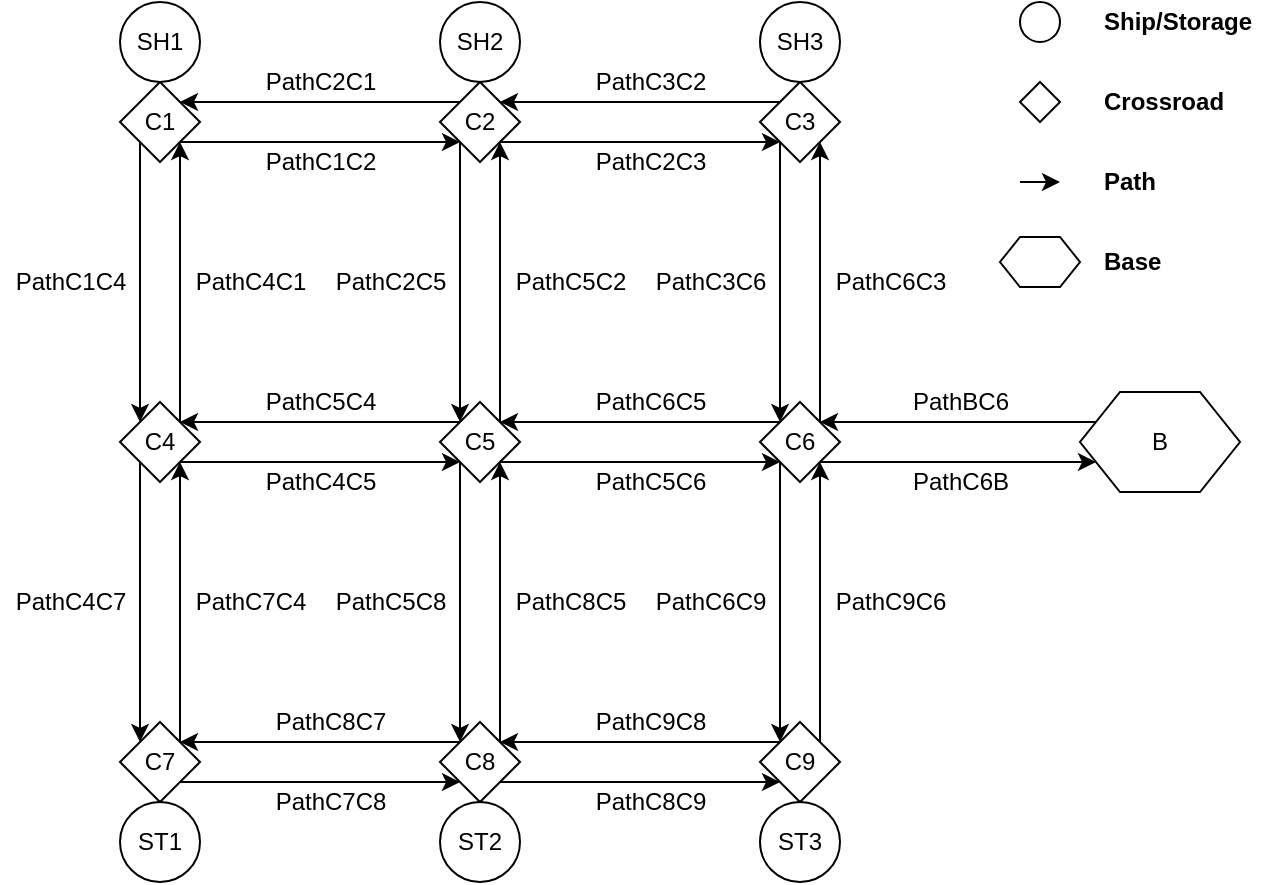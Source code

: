 <mxfile version="12.2.9" type="device" pages="1"><diagram id="EuggcHw1uNukxYgp6Ei6" name="Page-1"><mxGraphModel dx="1185" dy="629" grid="1" gridSize="10" guides="1" tooltips="1" connect="1" arrows="1" fold="1" page="1" pageScale="1" pageWidth="827" pageHeight="1169" math="0" shadow="0"><root><mxCell id="0"/><mxCell id="1" parent="0"/><mxCell id="qjki3XGsRk4dwLvVFwed-1" value="SH2" style="ellipse;whiteSpace=wrap;html=1;aspect=fixed;" vertex="1" parent="1"><mxGeometry x="280" y="160" width="40" height="40" as="geometry"/></mxCell><mxCell id="qjki3XGsRk4dwLvVFwed-36" style="edgeStyle=orthogonalEdgeStyle;rounded=0;orthogonalLoop=1;jettySize=auto;html=1;exitX=1;exitY=1;exitDx=0;exitDy=0;entryX=0;entryY=1;entryDx=0;entryDy=0;" edge="1" parent="1" source="qjki3XGsRk4dwLvVFwed-2" target="qjki3XGsRk4dwLvVFwed-14"><mxGeometry relative="1" as="geometry"/></mxCell><mxCell id="qjki3XGsRk4dwLvVFwed-43" style="edgeStyle=orthogonalEdgeStyle;rounded=0;orthogonalLoop=1;jettySize=auto;html=1;exitX=0;exitY=1;exitDx=0;exitDy=0;entryX=0;entryY=0;entryDx=0;entryDy=0;" edge="1" parent="1" source="qjki3XGsRk4dwLvVFwed-2" target="qjki3XGsRk4dwLvVFwed-26"><mxGeometry relative="1" as="geometry"/></mxCell><mxCell id="qjki3XGsRk4dwLvVFwed-55" style="edgeStyle=orthogonalEdgeStyle;rounded=0;orthogonalLoop=1;jettySize=auto;html=1;exitX=0;exitY=0;exitDx=0;exitDy=0;entryX=1;entryY=0;entryDx=0;entryDy=0;" edge="1" parent="1" source="qjki3XGsRk4dwLvVFwed-2" target="qjki3XGsRk4dwLvVFwed-15"><mxGeometry relative="1" as="geometry"/></mxCell><mxCell id="qjki3XGsRk4dwLvVFwed-2" value="C2" style="rhombus;whiteSpace=wrap;html=1;" vertex="1" parent="1"><mxGeometry x="280" y="200" width="40" height="40" as="geometry"/></mxCell><mxCell id="qjki3XGsRk4dwLvVFwed-3" value="" style="ellipse;whiteSpace=wrap;html=1;aspect=fixed;fontStyle=1" vertex="1" parent="1"><mxGeometry x="570" y="160" width="20" height="20" as="geometry"/></mxCell><mxCell id="qjki3XGsRk4dwLvVFwed-7" value="" style="rhombus;whiteSpace=wrap;html=1;fontStyle=1" vertex="1" parent="1"><mxGeometry x="570" y="200" width="20" height="20" as="geometry"/></mxCell><mxCell id="qjki3XGsRk4dwLvVFwed-8" value="Crossroad" style="text;html=1;align=left;verticalAlign=middle;resizable=0;points=[];;autosize=1;fontStyle=1" vertex="1" parent="1"><mxGeometry x="610" y="200" width="80" height="20" as="geometry"/></mxCell><mxCell id="qjki3XGsRk4dwLvVFwed-9" value="" style="endArrow=classic;html=1;fontStyle=1" edge="1" parent="1"><mxGeometry width="50" height="50" relative="1" as="geometry"><mxPoint x="570" y="250" as="sourcePoint"/><mxPoint x="590" y="250" as="targetPoint"/></mxGeometry></mxCell><mxCell id="qjki3XGsRk4dwLvVFwed-10" value="Path" style="text;html=1;align=left;verticalAlign=middle;resizable=0;points=[];;autosize=1;fontStyle=1" vertex="1" parent="1"><mxGeometry x="610" y="240" width="40" height="20" as="geometry"/></mxCell><mxCell id="qjki3XGsRk4dwLvVFwed-13" value="Ship/Storage" style="text;html=1;align=left;verticalAlign=middle;resizable=0;points=[];;autosize=1;fontStyle=1" vertex="1" parent="1"><mxGeometry x="610" y="160" width="90" height="20" as="geometry"/></mxCell><mxCell id="qjki3XGsRk4dwLvVFwed-37" style="edgeStyle=orthogonalEdgeStyle;rounded=0;orthogonalLoop=1;jettySize=auto;html=1;exitX=0;exitY=1;exitDx=0;exitDy=0;entryX=0;entryY=0;entryDx=0;entryDy=0;" edge="1" parent="1" source="qjki3XGsRk4dwLvVFwed-14" target="qjki3XGsRk4dwLvVFwed-27"><mxGeometry relative="1" as="geometry"/></mxCell><mxCell id="qjki3XGsRk4dwLvVFwed-58" style="edgeStyle=orthogonalEdgeStyle;rounded=0;orthogonalLoop=1;jettySize=auto;html=1;exitX=0;exitY=0;exitDx=0;exitDy=0;entryX=1;entryY=0;entryDx=0;entryDy=0;" edge="1" parent="1" source="qjki3XGsRk4dwLvVFwed-14" target="qjki3XGsRk4dwLvVFwed-2"><mxGeometry relative="1" as="geometry"/></mxCell><mxCell id="qjki3XGsRk4dwLvVFwed-14" value="C3" style="rhombus;whiteSpace=wrap;html=1;" vertex="1" parent="1"><mxGeometry x="440" y="200" width="40" height="40" as="geometry"/></mxCell><mxCell id="qjki3XGsRk4dwLvVFwed-35" style="edgeStyle=orthogonalEdgeStyle;rounded=0;orthogonalLoop=1;jettySize=auto;html=1;exitX=1;exitY=1;exitDx=0;exitDy=0;entryX=0;entryY=1;entryDx=0;entryDy=0;" edge="1" parent="1" source="qjki3XGsRk4dwLvVFwed-15" target="qjki3XGsRk4dwLvVFwed-2"><mxGeometry relative="1" as="geometry"/></mxCell><mxCell id="qjki3XGsRk4dwLvVFwed-54" style="edgeStyle=orthogonalEdgeStyle;rounded=0;orthogonalLoop=1;jettySize=auto;html=1;exitX=0;exitY=1;exitDx=0;exitDy=0;entryX=0;entryY=0;entryDx=0;entryDy=0;" edge="1" parent="1" source="qjki3XGsRk4dwLvVFwed-15" target="qjki3XGsRk4dwLvVFwed-25"><mxGeometry relative="1" as="geometry"/></mxCell><mxCell id="qjki3XGsRk4dwLvVFwed-15" value="C1" style="rhombus;whiteSpace=wrap;html=1;" vertex="1" parent="1"><mxGeometry x="120" y="200" width="40" height="40" as="geometry"/></mxCell><mxCell id="qjki3XGsRk4dwLvVFwed-16" value="SH1" style="ellipse;whiteSpace=wrap;html=1;aspect=fixed;" vertex="1" parent="1"><mxGeometry x="120" y="160" width="40" height="40" as="geometry"/></mxCell><mxCell id="qjki3XGsRk4dwLvVFwed-17" value="SH3" style="ellipse;whiteSpace=wrap;html=1;aspect=fixed;" vertex="1" parent="1"><mxGeometry x="440" y="160" width="40" height="40" as="geometry"/></mxCell><mxCell id="qjki3XGsRk4dwLvVFwed-19" value="ST1" style="ellipse;whiteSpace=wrap;html=1;aspect=fixed;direction=south;" vertex="1" parent="1"><mxGeometry x="120" y="560" width="40" height="40" as="geometry"/></mxCell><mxCell id="qjki3XGsRk4dwLvVFwed-20" value="ST2" style="ellipse;whiteSpace=wrap;html=1;aspect=fixed;" vertex="1" parent="1"><mxGeometry x="280" y="560" width="40" height="40" as="geometry"/></mxCell><mxCell id="qjki3XGsRk4dwLvVFwed-21" value="ST3" style="ellipse;whiteSpace=wrap;html=1;aspect=fixed;" vertex="1" parent="1"><mxGeometry x="440" y="560" width="40" height="40" as="geometry"/></mxCell><mxCell id="qjki3XGsRk4dwLvVFwed-40" style="edgeStyle=orthogonalEdgeStyle;rounded=0;orthogonalLoop=1;jettySize=auto;html=1;exitX=0;exitY=0;exitDx=0;exitDy=0;entryX=1;entryY=0;entryDx=0;entryDy=0;" edge="1" parent="1" source="qjki3XGsRk4dwLvVFwed-22" target="qjki3XGsRk4dwLvVFwed-24"><mxGeometry relative="1" as="geometry"/></mxCell><mxCell id="qjki3XGsRk4dwLvVFwed-50" style="edgeStyle=orthogonalEdgeStyle;rounded=0;orthogonalLoop=1;jettySize=auto;html=1;exitX=1;exitY=1;exitDx=0;exitDy=0;entryX=0;entryY=1;entryDx=0;entryDy=0;" edge="1" parent="1" source="qjki3XGsRk4dwLvVFwed-22" target="qjki3XGsRk4dwLvVFwed-23"><mxGeometry relative="1" as="geometry"/></mxCell><mxCell id="qjki3XGsRk4dwLvVFwed-59" style="edgeStyle=orthogonalEdgeStyle;rounded=0;orthogonalLoop=1;jettySize=auto;html=1;exitX=1;exitY=0;exitDx=0;exitDy=0;entryX=1;entryY=1;entryDx=0;entryDy=0;" edge="1" parent="1" source="qjki3XGsRk4dwLvVFwed-22" target="qjki3XGsRk4dwLvVFwed-26"><mxGeometry relative="1" as="geometry"/></mxCell><mxCell id="qjki3XGsRk4dwLvVFwed-22" value="C8" style="rhombus;whiteSpace=wrap;html=1;" vertex="1" parent="1"><mxGeometry x="280" y="520" width="40" height="40" as="geometry"/></mxCell><mxCell id="qjki3XGsRk4dwLvVFwed-39" style="edgeStyle=orthogonalEdgeStyle;rounded=0;orthogonalLoop=1;jettySize=auto;html=1;exitX=0;exitY=0;exitDx=0;exitDy=0;entryX=1;entryY=0;entryDx=0;entryDy=0;" edge="1" parent="1" source="qjki3XGsRk4dwLvVFwed-23" target="qjki3XGsRk4dwLvVFwed-22"><mxGeometry relative="1" as="geometry"/></mxCell><mxCell id="qjki3XGsRk4dwLvVFwed-60" style="edgeStyle=orthogonalEdgeStyle;rounded=0;orthogonalLoop=1;jettySize=auto;html=1;exitX=1;exitY=0;exitDx=0;exitDy=0;entryX=1;entryY=1;entryDx=0;entryDy=0;" edge="1" parent="1" source="qjki3XGsRk4dwLvVFwed-23" target="qjki3XGsRk4dwLvVFwed-27"><mxGeometry relative="1" as="geometry"/></mxCell><mxCell id="qjki3XGsRk4dwLvVFwed-23" value="C9" style="rhombus;whiteSpace=wrap;html=1;" vertex="1" parent="1"><mxGeometry x="440" y="520" width="40" height="40" as="geometry"/></mxCell><mxCell id="qjki3XGsRk4dwLvVFwed-41" style="edgeStyle=orthogonalEdgeStyle;rounded=0;orthogonalLoop=1;jettySize=auto;html=1;exitX=1;exitY=0;exitDx=0;exitDy=0;entryX=1;entryY=1;entryDx=0;entryDy=0;" edge="1" parent="1" source="qjki3XGsRk4dwLvVFwed-24" target="qjki3XGsRk4dwLvVFwed-25"><mxGeometry relative="1" as="geometry"/></mxCell><mxCell id="qjki3XGsRk4dwLvVFwed-97" style="edgeStyle=orthogonalEdgeStyle;rounded=0;orthogonalLoop=1;jettySize=auto;html=1;exitX=1;exitY=1;exitDx=0;exitDy=0;entryX=0;entryY=1;entryDx=0;entryDy=0;" edge="1" parent="1" source="qjki3XGsRk4dwLvVFwed-24" target="qjki3XGsRk4dwLvVFwed-22"><mxGeometry relative="1" as="geometry"/></mxCell><mxCell id="qjki3XGsRk4dwLvVFwed-24" value="C7" style="rhombus;whiteSpace=wrap;html=1;" vertex="1" parent="1"><mxGeometry x="120" y="520" width="40" height="40" as="geometry"/></mxCell><mxCell id="qjki3XGsRk4dwLvVFwed-42" style="edgeStyle=orthogonalEdgeStyle;rounded=0;orthogonalLoop=1;jettySize=auto;html=1;exitX=1;exitY=0;exitDx=0;exitDy=0;entryX=1;entryY=1;entryDx=0;entryDy=0;" edge="1" parent="1" source="qjki3XGsRk4dwLvVFwed-25" target="qjki3XGsRk4dwLvVFwed-15"><mxGeometry relative="1" as="geometry"/></mxCell><mxCell id="qjki3XGsRk4dwLvVFwed-47" style="edgeStyle=orthogonalEdgeStyle;rounded=0;orthogonalLoop=1;jettySize=auto;html=1;exitX=1;exitY=1;exitDx=0;exitDy=0;entryX=0;entryY=1;entryDx=0;entryDy=0;" edge="1" parent="1" source="qjki3XGsRk4dwLvVFwed-25" target="qjki3XGsRk4dwLvVFwed-26"><mxGeometry relative="1" as="geometry"/></mxCell><mxCell id="qjki3XGsRk4dwLvVFwed-53" style="edgeStyle=orthogonalEdgeStyle;rounded=0;orthogonalLoop=1;jettySize=auto;html=1;exitX=0;exitY=1;exitDx=0;exitDy=0;entryX=0;entryY=0;entryDx=0;entryDy=0;" edge="1" parent="1" source="qjki3XGsRk4dwLvVFwed-25" target="qjki3XGsRk4dwLvVFwed-24"><mxGeometry relative="1" as="geometry"/></mxCell><mxCell id="qjki3XGsRk4dwLvVFwed-25" value="C4" style="rhombus;whiteSpace=wrap;html=1;" vertex="1" parent="1"><mxGeometry x="120" y="360" width="40" height="40" as="geometry"/></mxCell><mxCell id="qjki3XGsRk4dwLvVFwed-44" style="edgeStyle=orthogonalEdgeStyle;rounded=0;orthogonalLoop=1;jettySize=auto;html=1;exitX=0;exitY=1;exitDx=0;exitDy=0;entryX=0;entryY=0;entryDx=0;entryDy=0;" edge="1" parent="1" source="qjki3XGsRk4dwLvVFwed-26" target="qjki3XGsRk4dwLvVFwed-22"><mxGeometry relative="1" as="geometry"/></mxCell><mxCell id="qjki3XGsRk4dwLvVFwed-45" style="edgeStyle=orthogonalEdgeStyle;rounded=0;orthogonalLoop=1;jettySize=auto;html=1;exitX=0;exitY=0;exitDx=0;exitDy=0;entryX=1;entryY=0;entryDx=0;entryDy=0;" edge="1" parent="1" source="qjki3XGsRk4dwLvVFwed-26" target="qjki3XGsRk4dwLvVFwed-25"><mxGeometry relative="1" as="geometry"/></mxCell><mxCell id="qjki3XGsRk4dwLvVFwed-46" style="edgeStyle=orthogonalEdgeStyle;rounded=0;orthogonalLoop=1;jettySize=auto;html=1;exitX=1;exitY=1;exitDx=0;exitDy=0;entryX=0;entryY=1;entryDx=0;entryDy=0;" edge="1" parent="1" source="qjki3XGsRk4dwLvVFwed-26" target="qjki3XGsRk4dwLvVFwed-27"><mxGeometry relative="1" as="geometry"/></mxCell><mxCell id="qjki3XGsRk4dwLvVFwed-63" style="edgeStyle=orthogonalEdgeStyle;rounded=0;orthogonalLoop=1;jettySize=auto;html=1;exitX=1;exitY=0;exitDx=0;exitDy=0;entryX=1;entryY=1;entryDx=0;entryDy=0;" edge="1" parent="1" source="qjki3XGsRk4dwLvVFwed-26" target="qjki3XGsRk4dwLvVFwed-2"><mxGeometry relative="1" as="geometry"/></mxCell><mxCell id="qjki3XGsRk4dwLvVFwed-26" value="C5" style="rhombus;whiteSpace=wrap;html=1;" vertex="1" parent="1"><mxGeometry x="280" y="360" width="40" height="40" as="geometry"/></mxCell><mxCell id="qjki3XGsRk4dwLvVFwed-38" style="edgeStyle=orthogonalEdgeStyle;rounded=0;orthogonalLoop=1;jettySize=auto;html=1;exitX=0;exitY=1;exitDx=0;exitDy=0;entryX=0;entryY=0;entryDx=0;entryDy=0;" edge="1" parent="1" source="qjki3XGsRk4dwLvVFwed-27" target="qjki3XGsRk4dwLvVFwed-23"><mxGeometry relative="1" as="geometry"/></mxCell><mxCell id="qjki3XGsRk4dwLvVFwed-48" style="edgeStyle=orthogonalEdgeStyle;rounded=0;orthogonalLoop=1;jettySize=auto;html=1;exitX=0;exitY=0;exitDx=0;exitDy=0;entryX=1;entryY=0;entryDx=0;entryDy=0;" edge="1" parent="1" source="qjki3XGsRk4dwLvVFwed-27" target="qjki3XGsRk4dwLvVFwed-26"><mxGeometry relative="1" as="geometry"/></mxCell><mxCell id="qjki3XGsRk4dwLvVFwed-61" style="edgeStyle=orthogonalEdgeStyle;rounded=0;orthogonalLoop=1;jettySize=auto;html=1;exitX=1;exitY=0;exitDx=0;exitDy=0;entryX=1;entryY=1;entryDx=0;entryDy=0;" edge="1" parent="1" source="qjki3XGsRk4dwLvVFwed-27" target="qjki3XGsRk4dwLvVFwed-14"><mxGeometry relative="1" as="geometry"/></mxCell><mxCell id="qjki3XGsRk4dwLvVFwed-88" style="edgeStyle=orthogonalEdgeStyle;rounded=0;orthogonalLoop=1;jettySize=auto;html=1;exitX=1;exitY=1;exitDx=0;exitDy=0;entryX=0;entryY=0.75;entryDx=0;entryDy=0;" edge="1" parent="1" source="qjki3XGsRk4dwLvVFwed-27" target="qjki3XGsRk4dwLvVFwed-65"><mxGeometry relative="1" as="geometry"/></mxCell><mxCell id="qjki3XGsRk4dwLvVFwed-27" value="C6" style="rhombus;whiteSpace=wrap;html=1;" vertex="1" parent="1"><mxGeometry x="440" y="360" width="40" height="40" as="geometry"/></mxCell><mxCell id="qjki3XGsRk4dwLvVFwed-66" style="edgeStyle=orthogonalEdgeStyle;rounded=0;orthogonalLoop=1;jettySize=auto;html=1;exitX=0;exitY=0.25;exitDx=0;exitDy=0;entryX=1;entryY=0;entryDx=0;entryDy=0;" edge="1" parent="1" source="qjki3XGsRk4dwLvVFwed-65" target="qjki3XGsRk4dwLvVFwed-27"><mxGeometry relative="1" as="geometry"/></mxCell><mxCell id="qjki3XGsRk4dwLvVFwed-65" value="B" style="shape=hexagon;perimeter=hexagonPerimeter2;whiteSpace=wrap;html=1;" vertex="1" parent="1"><mxGeometry x="600" y="355" width="80" height="50" as="geometry"/></mxCell><mxCell id="qjki3XGsRk4dwLvVFwed-68" value="" style="shape=hexagon;perimeter=hexagonPerimeter2;whiteSpace=wrap;html=1;fontStyle=1" vertex="1" parent="1"><mxGeometry x="560" y="277.5" width="40" height="25" as="geometry"/></mxCell><mxCell id="qjki3XGsRk4dwLvVFwed-70" value="Base" style="text;html=1;align=left;verticalAlign=middle;resizable=0;points=[];;autosize=1;fontStyle=1" vertex="1" parent="1"><mxGeometry x="610" y="280" width="40" height="20" as="geometry"/></mxCell><mxCell id="qjki3XGsRk4dwLvVFwed-71" value="PathC2C1" style="text;html=1;align=center;verticalAlign=middle;resizable=0;points=[];;autosize=1;" vertex="1" parent="1"><mxGeometry x="185" y="190" width="70" height="20" as="geometry"/></mxCell><mxCell id="qjki3XGsRk4dwLvVFwed-72" value="PathC1C2" style="text;html=1;align=center;verticalAlign=middle;resizable=0;points=[];;autosize=1;" vertex="1" parent="1"><mxGeometry x="185" y="230" width="70" height="20" as="geometry"/></mxCell><mxCell id="qjki3XGsRk4dwLvVFwed-75" value="PathC2C3" style="text;html=1;align=center;verticalAlign=middle;resizable=0;points=[];;autosize=1;" vertex="1" parent="1"><mxGeometry x="350" y="230" width="70" height="20" as="geometry"/></mxCell><mxCell id="qjki3XGsRk4dwLvVFwed-76" value="PathC3C2" style="text;html=1;align=center;verticalAlign=middle;resizable=0;points=[];;autosize=1;" vertex="1" parent="1"><mxGeometry x="350" y="190" width="70" height="20" as="geometry"/></mxCell><mxCell id="qjki3XGsRk4dwLvVFwed-77" value="PathC6C3" style="text;html=1;align=center;verticalAlign=middle;resizable=0;points=[];;autosize=1;" vertex="1" parent="1"><mxGeometry x="470" y="290" width="70" height="20" as="geometry"/></mxCell><mxCell id="qjki3XGsRk4dwLvVFwed-78" value="PathC3C6" style="text;html=1;align=center;verticalAlign=middle;resizable=0;points=[];;autosize=1;" vertex="1" parent="1"><mxGeometry x="380" y="290" width="70" height="20" as="geometry"/></mxCell><mxCell id="qjki3XGsRk4dwLvVFwed-79" value="PathC5C2" style="text;html=1;align=center;verticalAlign=middle;resizable=0;points=[];;autosize=1;" vertex="1" parent="1"><mxGeometry x="310" y="290" width="70" height="20" as="geometry"/></mxCell><mxCell id="qjki3XGsRk4dwLvVFwed-80" value="PathC2C5" style="text;html=1;align=center;verticalAlign=middle;resizable=0;points=[];;autosize=1;" vertex="1" parent="1"><mxGeometry x="220" y="290" width="70" height="20" as="geometry"/></mxCell><mxCell id="qjki3XGsRk4dwLvVFwed-81" value="PathC4C1" style="text;html=1;align=center;verticalAlign=middle;resizable=0;points=[];;autosize=1;" vertex="1" parent="1"><mxGeometry x="150" y="290" width="70" height="20" as="geometry"/></mxCell><mxCell id="qjki3XGsRk4dwLvVFwed-82" value="PathC1C4" style="text;html=1;align=center;verticalAlign=middle;resizable=0;points=[];;autosize=1;" vertex="1" parent="1"><mxGeometry x="60" y="290" width="70" height="20" as="geometry"/></mxCell><mxCell id="qjki3XGsRk4dwLvVFwed-83" value="PathC6C5" style="text;html=1;align=center;verticalAlign=middle;resizable=0;points=[];;autosize=1;" vertex="1" parent="1"><mxGeometry x="350" y="350" width="70" height="20" as="geometry"/></mxCell><mxCell id="qjki3XGsRk4dwLvVFwed-84" value="PathC5C6" style="text;html=1;align=center;verticalAlign=middle;resizable=0;points=[];;autosize=1;" vertex="1" parent="1"><mxGeometry x="350" y="390" width="70" height="20" as="geometry"/></mxCell><mxCell id="qjki3XGsRk4dwLvVFwed-85" value="PathC5C4" style="text;html=1;align=center;verticalAlign=middle;resizable=0;points=[];;autosize=1;" vertex="1" parent="1"><mxGeometry x="185" y="350" width="70" height="20" as="geometry"/></mxCell><mxCell id="qjki3XGsRk4dwLvVFwed-86" value="PathC4C5" style="text;html=1;align=center;verticalAlign=middle;resizable=0;points=[];;autosize=1;" vertex="1" parent="1"><mxGeometry x="185" y="390" width="70" height="20" as="geometry"/></mxCell><mxCell id="qjki3XGsRk4dwLvVFwed-87" value="PathBC6" style="text;html=1;align=center;verticalAlign=middle;resizable=0;points=[];;autosize=1;" vertex="1" parent="1"><mxGeometry x="510" y="350" width="60" height="20" as="geometry"/></mxCell><mxCell id="qjki3XGsRk4dwLvVFwed-89" value="PathC6B" style="text;html=1;align=center;verticalAlign=middle;resizable=0;points=[];;autosize=1;" vertex="1" parent="1"><mxGeometry x="510" y="390" width="60" height="20" as="geometry"/></mxCell><mxCell id="qjki3XGsRk4dwLvVFwed-90" value="PathC4C7" style="text;html=1;align=center;verticalAlign=middle;resizable=0;points=[];;autosize=1;" vertex="1" parent="1"><mxGeometry x="60" y="450" width="70" height="20" as="geometry"/></mxCell><mxCell id="qjki3XGsRk4dwLvVFwed-91" value="PathC7C4" style="text;html=1;align=center;verticalAlign=middle;resizable=0;points=[];;autosize=1;" vertex="1" parent="1"><mxGeometry x="150" y="450" width="70" height="20" as="geometry"/></mxCell><mxCell id="qjki3XGsRk4dwLvVFwed-92" value="PathC5C8" style="text;html=1;align=center;verticalAlign=middle;resizable=0;points=[];;autosize=1;" vertex="1" parent="1"><mxGeometry x="220" y="450" width="70" height="20" as="geometry"/></mxCell><mxCell id="qjki3XGsRk4dwLvVFwed-93" value="PathC8C5" style="text;html=1;align=center;verticalAlign=middle;resizable=0;points=[];;autosize=1;" vertex="1" parent="1"><mxGeometry x="310" y="450" width="70" height="20" as="geometry"/></mxCell><mxCell id="qjki3XGsRk4dwLvVFwed-94" value="PathC6C9" style="text;html=1;align=center;verticalAlign=middle;resizable=0;points=[];;autosize=1;" vertex="1" parent="1"><mxGeometry x="380" y="450" width="70" height="20" as="geometry"/></mxCell><mxCell id="qjki3XGsRk4dwLvVFwed-95" value="PathC9C6" style="text;html=1;align=center;verticalAlign=middle;resizable=0;points=[];;autosize=1;" vertex="1" parent="1"><mxGeometry x="470" y="450" width="70" height="20" as="geometry"/></mxCell><mxCell id="qjki3XGsRk4dwLvVFwed-96" value="PathC7C8" style="text;html=1;align=center;verticalAlign=middle;resizable=0;points=[];;autosize=1;" vertex="1" parent="1"><mxGeometry x="190" y="550" width="70" height="20" as="geometry"/></mxCell><mxCell id="qjki3XGsRk4dwLvVFwed-98" value="PathC8C7" style="text;html=1;align=center;verticalAlign=middle;resizable=0;points=[];;autosize=1;" vertex="1" parent="1"><mxGeometry x="190" y="510" width="70" height="20" as="geometry"/></mxCell><mxCell id="qjki3XGsRk4dwLvVFwed-99" value="PathC8C9" style="text;html=1;align=center;verticalAlign=middle;resizable=0;points=[];;autosize=1;" vertex="1" parent="1"><mxGeometry x="350" y="550" width="70" height="20" as="geometry"/></mxCell><mxCell id="qjki3XGsRk4dwLvVFwed-100" value="PathC9C8" style="text;html=1;align=center;verticalAlign=middle;resizable=0;points=[];;autosize=1;" vertex="1" parent="1"><mxGeometry x="350" y="510" width="70" height="20" as="geometry"/></mxCell></root></mxGraphModel></diagram></mxfile>